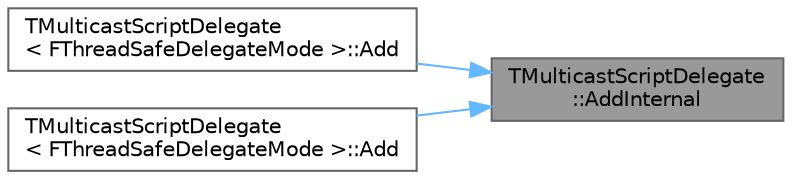 digraph "TMulticastScriptDelegate::AddInternal"
{
 // INTERACTIVE_SVG=YES
 // LATEX_PDF_SIZE
  bgcolor="transparent";
  edge [fontname=Helvetica,fontsize=10,labelfontname=Helvetica,labelfontsize=10];
  node [fontname=Helvetica,fontsize=10,shape=box,height=0.2,width=0.4];
  rankdir="RL";
  Node1 [id="Node000001",label="TMulticastScriptDelegate\l::AddInternal",height=0.2,width=0.4,color="gray40", fillcolor="grey60", style="filled", fontcolor="black",tooltip="Adds a function delegate to this multi-cast delegate's invocation list."];
  Node1 -> Node2 [id="edge1_Node000001_Node000002",dir="back",color="steelblue1",style="solid",tooltip=" "];
  Node2 [id="Node000002",label="TMulticastScriptDelegate\l\< FThreadSafeDelegateMode \>::Add",height=0.2,width=0.4,color="grey40", fillcolor="white", style="filled",URL="$dc/d3a/classTMulticastScriptDelegate.html#a5e76290c378c2f13265df7d871b05012",tooltip=" "];
  Node1 -> Node3 [id="edge2_Node000001_Node000003",dir="back",color="steelblue1",style="solid",tooltip=" "];
  Node3 [id="Node000003",label="TMulticastScriptDelegate\l\< FThreadSafeDelegateMode \>::Add",height=0.2,width=0.4,color="grey40", fillcolor="white", style="filled",URL="$dc/d3a/classTMulticastScriptDelegate.html#a8a740e1856f145c4c78d9892a771fb44",tooltip=" "];
}
